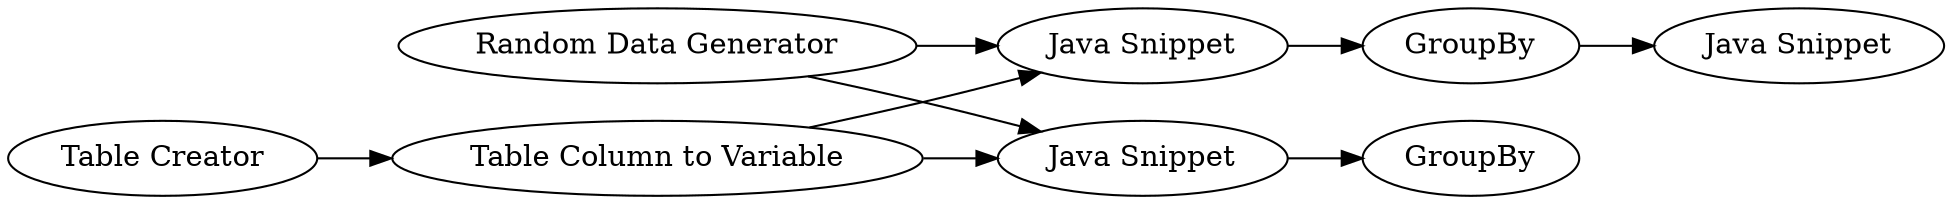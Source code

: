 digraph {
	1 [label="Random Data Generator"]
	2 [label="Table Creator"]
	3 [label="Java Snippet"]
	4 [label="Table Column to Variable"]
	5 [label="Java Snippet"]
	6 [label=GroupBy]
	7 [label=GroupBy]
	8 [label="Java Snippet"]
	1 -> 3
	1 -> 5
	2 -> 4
	3 -> 7
	4 -> 3
	4 -> 5
	5 -> 6
	7 -> 8
	rankdir=LR
}
